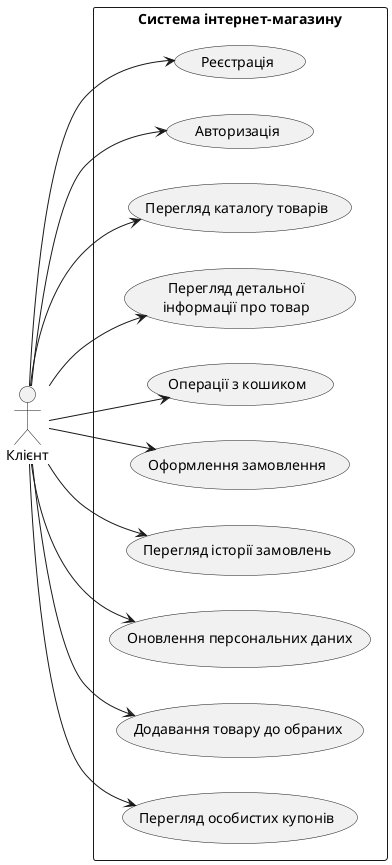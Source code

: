 @startuml
left to right direction

actor "Клієнт" as Client

rectangle "Система інтернет-магазину" {
  usecase "Реєстрація" as UC1
  usecase "Авторизація" as UC2
  usecase "Перегляд каталогу товарів" as UC3
  usecase "Перегляд детальної\nінформації про товар" as UC4
  usecase "Операції з кошиком" as UC5
  usecase "Оформлення замовлення" as UC6
  usecase "Перегляд історії замовлень" as UC7
  usecase "Оновлення персональних даних" as UC8
  usecase "Додавання товару до обраних" as UC9
  usecase "Перегляд особистих купонів" as UC10
}

Client --> UC1
Client --> UC2
Client --> UC3
Client --> UC4
Client --> UC5
Client --> UC6
Client --> UC7
Client --> UC8
Client --> UC9
Client --> UC10

@enduml
